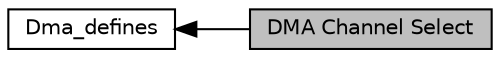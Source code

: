 digraph "DMA Channel Select"
{
  edge [fontname="Helvetica",fontsize="10",labelfontname="Helvetica",labelfontsize="10"];
  node [fontname="Helvetica",fontsize="10",shape=record];
  rankdir=LR;
  Node0 [label="DMA Channel Select",height=0.2,width=0.4,color="black", fillcolor="grey75", style="filled", fontcolor="black"];
  Node1 [label="Dma_defines",height=0.2,width=0.4,color="black", fillcolor="white", style="filled",URL="$group__dma__defines.html"];
  Node1->Node0 [shape=plaintext, dir="back", style="solid"];
}
